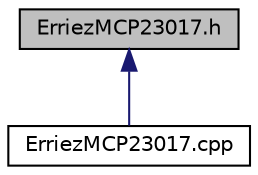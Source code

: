 digraph "ErriezMCP23017.h"
{
  edge [fontname="Helvetica",fontsize="10",labelfontname="Helvetica",labelfontsize="10"];
  node [fontname="Helvetica",fontsize="10",shape=record];
  Node3 [label="ErriezMCP23017.h",height=0.2,width=0.4,color="black", fillcolor="grey75", style="filled", fontcolor="black"];
  Node3 -> Node4 [dir="back",color="midnightblue",fontsize="10",style="solid",fontname="Helvetica"];
  Node4 [label="ErriezMCP23017.cpp",height=0.2,width=0.4,color="black", fillcolor="white", style="filled",URL="$_erriez_m_c_p23017_8cpp_source.html"];
}
